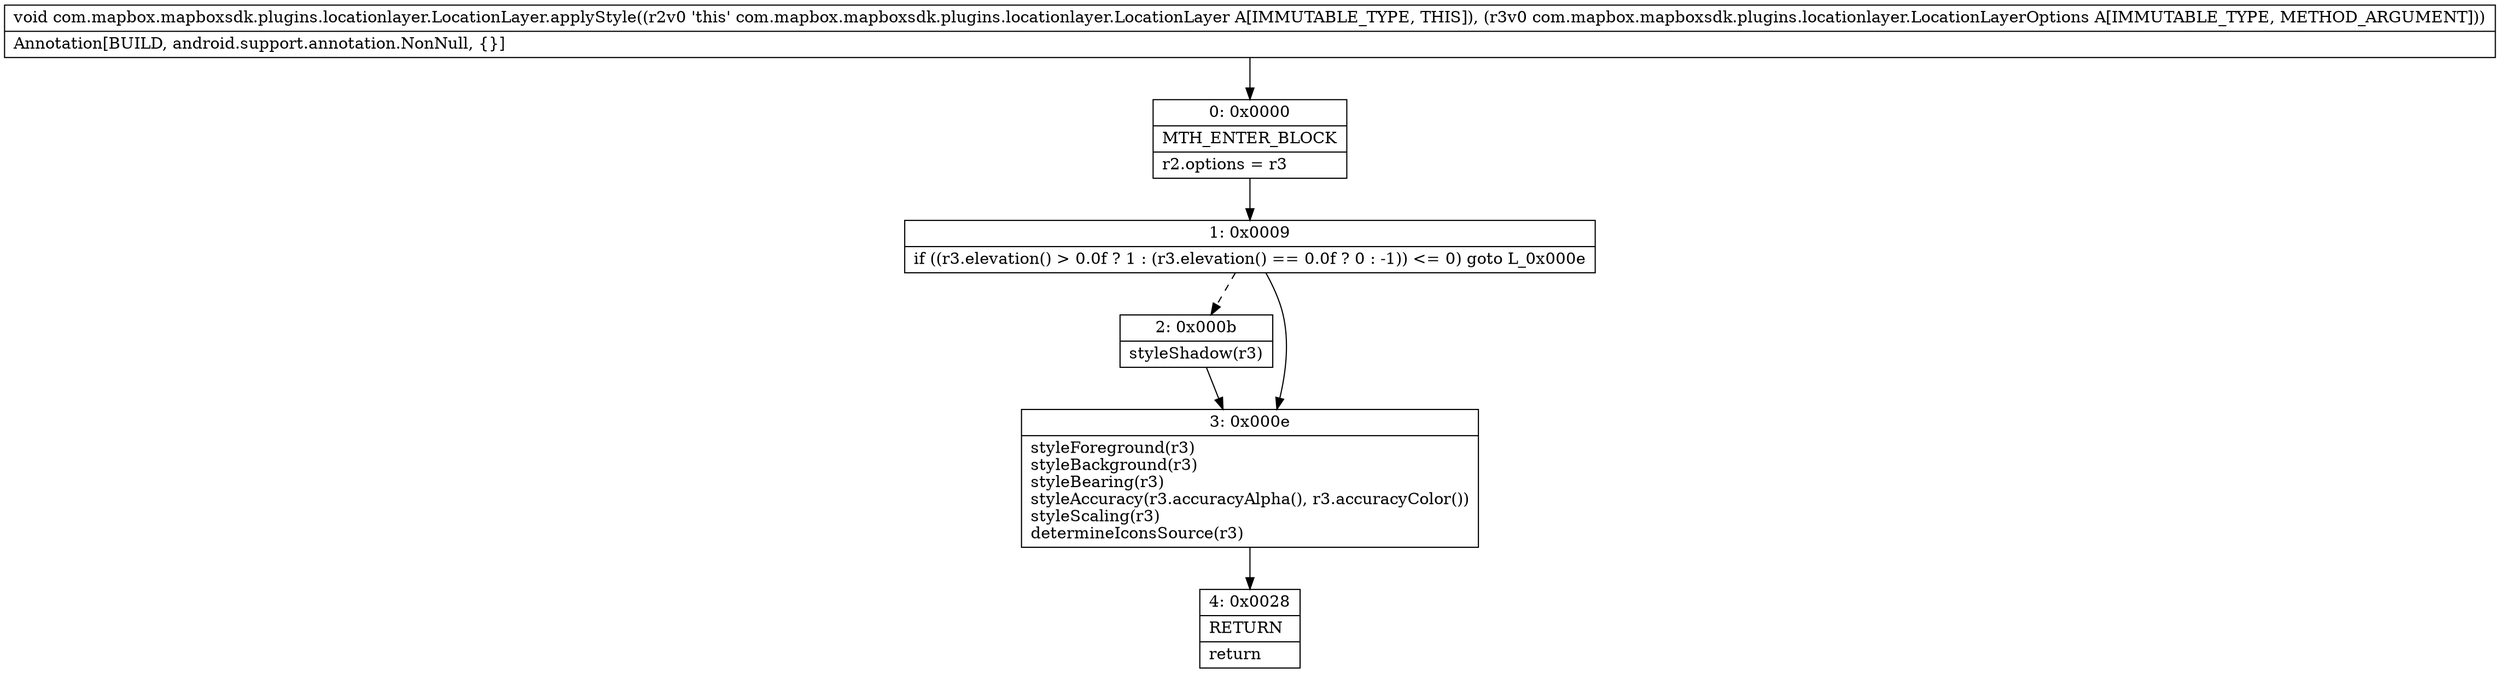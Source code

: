 digraph "CFG forcom.mapbox.mapboxsdk.plugins.locationlayer.LocationLayer.applyStyle(Lcom\/mapbox\/mapboxsdk\/plugins\/locationlayer\/LocationLayerOptions;)V" {
Node_0 [shape=record,label="{0\:\ 0x0000|MTH_ENTER_BLOCK\l|r2.options = r3\l}"];
Node_1 [shape=record,label="{1\:\ 0x0009|if ((r3.elevation() \> 0.0f ? 1 : (r3.elevation() == 0.0f ? 0 : \-1)) \<= 0) goto L_0x000e\l}"];
Node_2 [shape=record,label="{2\:\ 0x000b|styleShadow(r3)\l}"];
Node_3 [shape=record,label="{3\:\ 0x000e|styleForeground(r3)\lstyleBackground(r3)\lstyleBearing(r3)\lstyleAccuracy(r3.accuracyAlpha(), r3.accuracyColor())\lstyleScaling(r3)\ldetermineIconsSource(r3)\l}"];
Node_4 [shape=record,label="{4\:\ 0x0028|RETURN\l|return\l}"];
MethodNode[shape=record,label="{void com.mapbox.mapboxsdk.plugins.locationlayer.LocationLayer.applyStyle((r2v0 'this' com.mapbox.mapboxsdk.plugins.locationlayer.LocationLayer A[IMMUTABLE_TYPE, THIS]), (r3v0 com.mapbox.mapboxsdk.plugins.locationlayer.LocationLayerOptions A[IMMUTABLE_TYPE, METHOD_ARGUMENT]))  | Annotation[BUILD, android.support.annotation.NonNull, \{\}]\l}"];
MethodNode -> Node_0;
Node_0 -> Node_1;
Node_1 -> Node_2[style=dashed];
Node_1 -> Node_3;
Node_2 -> Node_3;
Node_3 -> Node_4;
}

